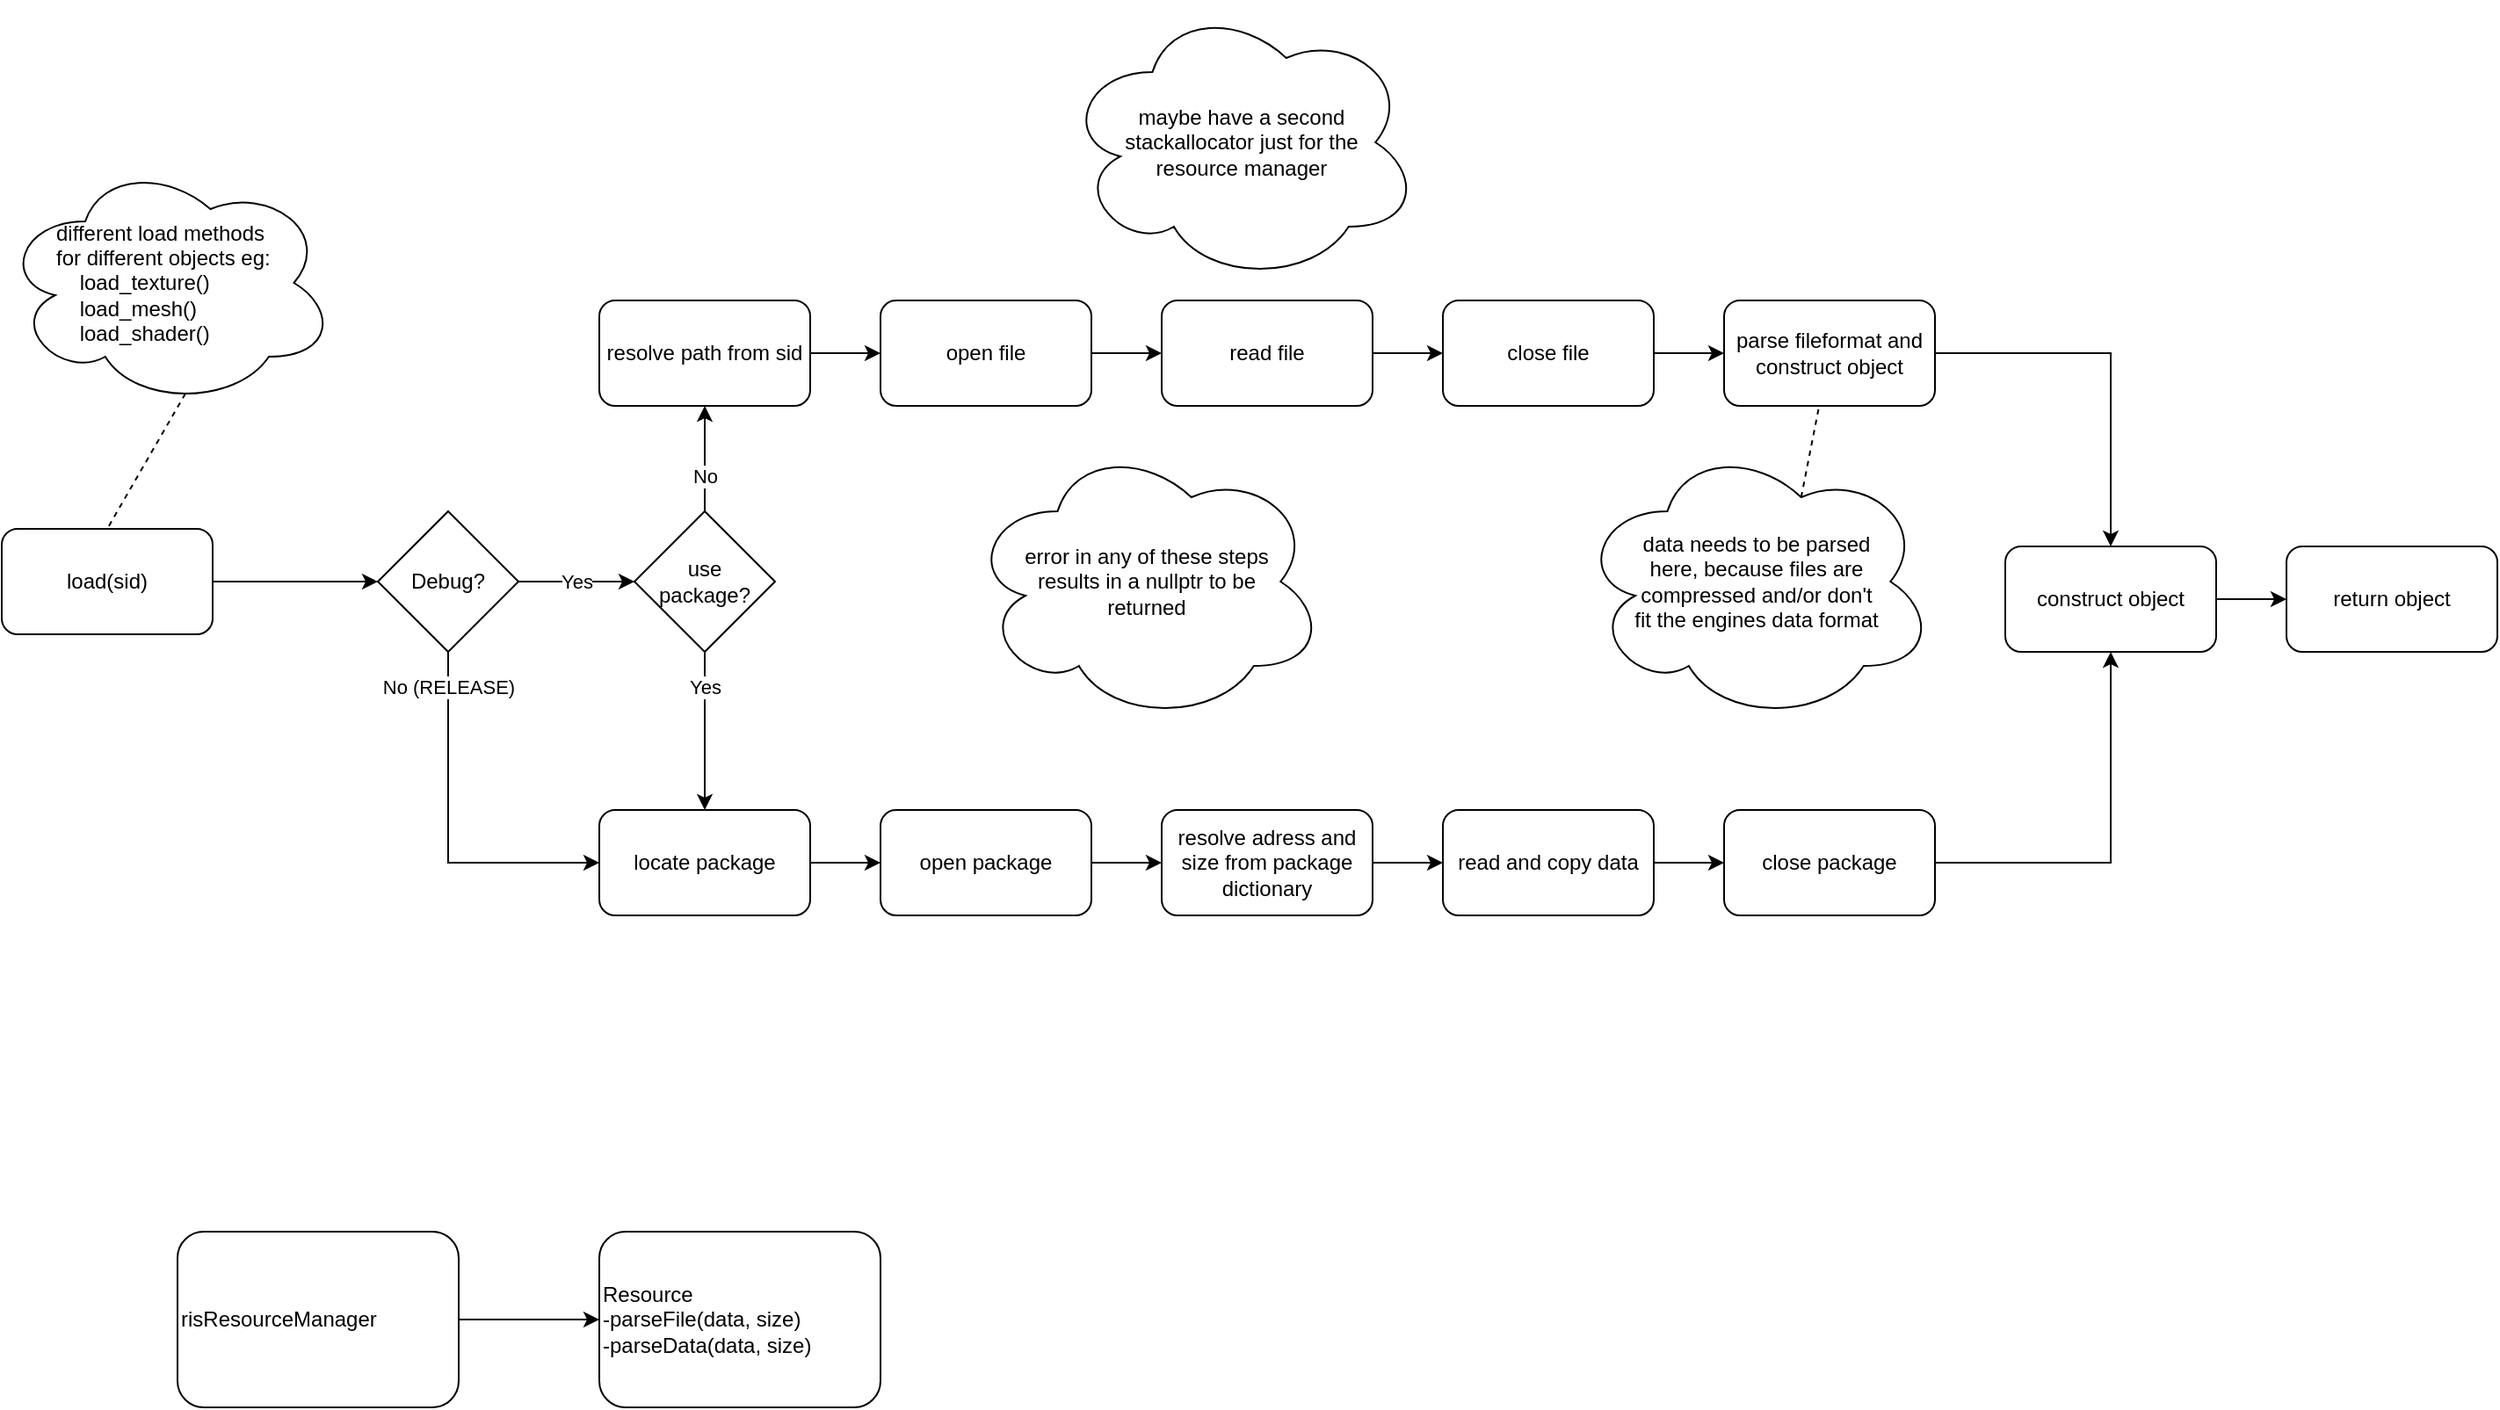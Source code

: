 <mxfile version="13.7.3" type="device"><diagram id="-IpYaBoLsvJ5ZJb4PHZF" name="Seite-1"><mxGraphModel dx="1422" dy="822" grid="1" gridSize="10" guides="1" tooltips="1" connect="1" arrows="1" fold="1" page="1" pageScale="1" pageWidth="827" pageHeight="1169" math="0" shadow="0"><root><mxCell id="0"/><mxCell id="1" parent="0"/><mxCell id="hpedTbyDyqOUfX3L9S_A-4" style="edgeStyle=orthogonalEdgeStyle;rounded=0;orthogonalLoop=1;jettySize=auto;html=1;entryX=0;entryY=0.5;entryDx=0;entryDy=0;" parent="1" source="hpedTbyDyqOUfX3L9S_A-1" target="hpedTbyDyqOUfX3L9S_A-2" edge="1"><mxGeometry relative="1" as="geometry"/></mxCell><mxCell id="hpedTbyDyqOUfX3L9S_A-1" value="load(sid)" style="rounded=1;whiteSpace=wrap;html=1;" parent="1" vertex="1"><mxGeometry x="20" y="320" width="120" height="60" as="geometry"/></mxCell><mxCell id="hpedTbyDyqOUfX3L9S_A-5" value="Yes" style="edgeStyle=orthogonalEdgeStyle;rounded=0;orthogonalLoop=1;jettySize=auto;html=1;" parent="1" source="hpedTbyDyqOUfX3L9S_A-2" target="hpedTbyDyqOUfX3L9S_A-3" edge="1"><mxGeometry relative="1" as="geometry"/></mxCell><mxCell id="hpedTbyDyqOUfX3L9S_A-7" value="No (RELEASE)" style="edgeStyle=orthogonalEdgeStyle;rounded=0;orthogonalLoop=1;jettySize=auto;html=1;entryX=0;entryY=0.5;entryDx=0;entryDy=0;" parent="1" source="hpedTbyDyqOUfX3L9S_A-2" target="hpedTbyDyqOUfX3L9S_A-6" edge="1"><mxGeometry x="-0.806" relative="1" as="geometry"><Array as="points"><mxPoint x="274" y="510"/></Array><mxPoint as="offset"/></mxGeometry></mxCell><mxCell id="hpedTbyDyqOUfX3L9S_A-2" value="Debug?" style="rhombus;whiteSpace=wrap;html=1;" parent="1" vertex="1"><mxGeometry x="234" y="310" width="80" height="80" as="geometry"/></mxCell><mxCell id="hpedTbyDyqOUfX3L9S_A-9" value="Yes" style="edgeStyle=orthogonalEdgeStyle;rounded=0;orthogonalLoop=1;jettySize=auto;html=1;entryX=0.5;entryY=0;entryDx=0;entryDy=0;" parent="1" source="hpedTbyDyqOUfX3L9S_A-3" target="hpedTbyDyqOUfX3L9S_A-6" edge="1"><mxGeometry x="-0.556" relative="1" as="geometry"><mxPoint as="offset"/></mxGeometry></mxCell><mxCell id="hpedTbyDyqOUfX3L9S_A-11" value="No" style="edgeStyle=orthogonalEdgeStyle;rounded=0;orthogonalLoop=1;jettySize=auto;html=1;" parent="1" source="hpedTbyDyqOUfX3L9S_A-3" target="hpedTbyDyqOUfX3L9S_A-10" edge="1"><mxGeometry x="-0.333" relative="1" as="geometry"><mxPoint as="offset"/></mxGeometry></mxCell><mxCell id="hpedTbyDyqOUfX3L9S_A-3" value="use&lt;br&gt;package?" style="rhombus;whiteSpace=wrap;html=1;" parent="1" vertex="1"><mxGeometry x="380" y="310" width="80" height="80" as="geometry"/></mxCell><mxCell id="hpedTbyDyqOUfX3L9S_A-17" style="edgeStyle=orthogonalEdgeStyle;rounded=0;orthogonalLoop=1;jettySize=auto;html=1;" parent="1" source="hpedTbyDyqOUfX3L9S_A-6" target="hpedTbyDyqOUfX3L9S_A-16" edge="1"><mxGeometry relative="1" as="geometry"/></mxCell><mxCell id="hpedTbyDyqOUfX3L9S_A-6" value="locate package" style="rounded=1;whiteSpace=wrap;html=1;" parent="1" vertex="1"><mxGeometry x="360" y="480" width="120" height="60" as="geometry"/></mxCell><mxCell id="hpedTbyDyqOUfX3L9S_A-39" style="edgeStyle=orthogonalEdgeStyle;rounded=0;orthogonalLoop=1;jettySize=auto;html=1;" parent="1" source="hpedTbyDyqOUfX3L9S_A-10" target="hpedTbyDyqOUfX3L9S_A-33" edge="1"><mxGeometry relative="1" as="geometry"/></mxCell><mxCell id="hpedTbyDyqOUfX3L9S_A-10" value="resolve path from sid" style="rounded=1;whiteSpace=wrap;html=1;" parent="1" vertex="1"><mxGeometry x="360" y="190" width="120" height="60" as="geometry"/></mxCell><mxCell id="hpedTbyDyqOUfX3L9S_A-19" style="edgeStyle=orthogonalEdgeStyle;rounded=0;orthogonalLoop=1;jettySize=auto;html=1;" parent="1" source="hpedTbyDyqOUfX3L9S_A-16" target="hpedTbyDyqOUfX3L9S_A-18" edge="1"><mxGeometry relative="1" as="geometry"/></mxCell><mxCell id="hpedTbyDyqOUfX3L9S_A-16" value="open package" style="rounded=1;whiteSpace=wrap;html=1;" parent="1" vertex="1"><mxGeometry x="520" y="480" width="120" height="60" as="geometry"/></mxCell><mxCell id="hpedTbyDyqOUfX3L9S_A-18" value="resolve adress and size from package dictionary" style="rounded=1;whiteSpace=wrap;html=1;" parent="1" vertex="1"><mxGeometry x="680" y="480" width="120" height="60" as="geometry"/></mxCell><mxCell id="hpedTbyDyqOUfX3L9S_A-28" style="edgeStyle=orthogonalEdgeStyle;rounded=0;orthogonalLoop=1;jettySize=auto;html=1;exitX=1;exitY=0.5;exitDx=0;exitDy=0;" parent="1" source="hpedTbyDyqOUfX3L9S_A-18" target="hpedTbyDyqOUfX3L9S_A-27" edge="1"><mxGeometry relative="1" as="geometry"><mxPoint x="960" y="510" as="sourcePoint"/></mxGeometry></mxCell><mxCell id="hpedTbyDyqOUfX3L9S_A-31" style="edgeStyle=orthogonalEdgeStyle;rounded=0;orthogonalLoop=1;jettySize=auto;html=1;" parent="1" source="hpedTbyDyqOUfX3L9S_A-27" target="hpedTbyDyqOUfX3L9S_A-29" edge="1"><mxGeometry relative="1" as="geometry"/></mxCell><mxCell id="hpedTbyDyqOUfX3L9S_A-27" value="read and copy data" style="rounded=1;whiteSpace=wrap;html=1;" parent="1" vertex="1"><mxGeometry x="840" y="480" width="120" height="60" as="geometry"/></mxCell><mxCell id="hpedTbyDyqOUfX3L9S_A-54" style="edgeStyle=orthogonalEdgeStyle;rounded=0;orthogonalLoop=1;jettySize=auto;html=1;entryX=0.5;entryY=1;entryDx=0;entryDy=0;" parent="1" source="hpedTbyDyqOUfX3L9S_A-29" target="hpedTbyDyqOUfX3L9S_A-52" edge="1"><mxGeometry relative="1" as="geometry"/></mxCell><mxCell id="hpedTbyDyqOUfX3L9S_A-29" value="close package" style="rounded=1;whiteSpace=wrap;html=1;" parent="1" vertex="1"><mxGeometry x="1000" y="480" width="120" height="60" as="geometry"/></mxCell><mxCell id="hpedTbyDyqOUfX3L9S_A-41" style="edgeStyle=orthogonalEdgeStyle;rounded=0;orthogonalLoop=1;jettySize=auto;html=1;" parent="1" source="hpedTbyDyqOUfX3L9S_A-33" target="hpedTbyDyqOUfX3L9S_A-34" edge="1"><mxGeometry relative="1" as="geometry"/></mxCell><mxCell id="hpedTbyDyqOUfX3L9S_A-33" value="open file" style="rounded=1;whiteSpace=wrap;html=1;" parent="1" vertex="1"><mxGeometry x="520" y="190" width="120" height="60" as="geometry"/></mxCell><mxCell id="hpedTbyDyqOUfX3L9S_A-43" style="edgeStyle=orthogonalEdgeStyle;rounded=0;orthogonalLoop=1;jettySize=auto;html=1;" parent="1" source="hpedTbyDyqOUfX3L9S_A-34" target="hpedTbyDyqOUfX3L9S_A-36" edge="1"><mxGeometry relative="1" as="geometry"/></mxCell><mxCell id="hpedTbyDyqOUfX3L9S_A-34" value="read file" style="rounded=1;whiteSpace=wrap;html=1;" parent="1" vertex="1"><mxGeometry x="680" y="190" width="120" height="60" as="geometry"/></mxCell><mxCell id="hpedTbyDyqOUfX3L9S_A-51" style="edgeStyle=orthogonalEdgeStyle;rounded=0;orthogonalLoop=1;jettySize=auto;html=1;" parent="1" source="hpedTbyDyqOUfX3L9S_A-36" target="hpedTbyDyqOUfX3L9S_A-50" edge="1"><mxGeometry relative="1" as="geometry"/></mxCell><mxCell id="hpedTbyDyqOUfX3L9S_A-36" value="close file" style="rounded=1;whiteSpace=wrap;html=1;" parent="1" vertex="1"><mxGeometry x="840" y="190" width="120" height="60" as="geometry"/></mxCell><mxCell id="hpedTbyDyqOUfX3L9S_A-45" value="maybe have a second stackallocator just for the resource manager" style="ellipse;shape=cloud;whiteSpace=wrap;html=1;spacingTop=30;spacingLeft=30;spacingRight=30;spacingBottom=30;" parent="1" vertex="1"><mxGeometry x="624" y="20" width="203" height="160" as="geometry"/></mxCell><mxCell id="hpedTbyDyqOUfX3L9S_A-47" value="return object" style="rounded=1;whiteSpace=wrap;html=1;" parent="1" vertex="1"><mxGeometry x="1320" y="330" width="120" height="60" as="geometry"/></mxCell><mxCell id="hpedTbyDyqOUfX3L9S_A-55" style="edgeStyle=orthogonalEdgeStyle;rounded=0;orthogonalLoop=1;jettySize=auto;html=1;" parent="1" source="hpedTbyDyqOUfX3L9S_A-50" target="hpedTbyDyqOUfX3L9S_A-52" edge="1"><mxGeometry relative="1" as="geometry"/></mxCell><mxCell id="hpedTbyDyqOUfX3L9S_A-50" value="parse fileformat and construct object" style="rounded=1;whiteSpace=wrap;html=1;" parent="1" vertex="1"><mxGeometry x="1000" y="190" width="120" height="60" as="geometry"/></mxCell><mxCell id="hpedTbyDyqOUfX3L9S_A-53" style="edgeStyle=orthogonalEdgeStyle;rounded=0;orthogonalLoop=1;jettySize=auto;html=1;entryX=0;entryY=0.5;entryDx=0;entryDy=0;" parent="1" source="hpedTbyDyqOUfX3L9S_A-52" target="hpedTbyDyqOUfX3L9S_A-47" edge="1"><mxGeometry relative="1" as="geometry"/></mxCell><mxCell id="hpedTbyDyqOUfX3L9S_A-52" value="construct object" style="rounded=1;whiteSpace=wrap;html=1;" parent="1" vertex="1"><mxGeometry x="1160" y="330" width="120" height="60" as="geometry"/></mxCell><mxCell id="hpedTbyDyqOUfX3L9S_A-57" style="rounded=0;orthogonalLoop=1;jettySize=auto;html=1;exitX=0.625;exitY=0.2;exitDx=0;exitDy=0;exitPerimeter=0;dashed=1;endArrow=none;endFill=0;" parent="1" source="hpedTbyDyqOUfX3L9S_A-56" target="hpedTbyDyqOUfX3L9S_A-50" edge="1"><mxGeometry relative="1" as="geometry"/></mxCell><mxCell id="hpedTbyDyqOUfX3L9S_A-56" value="data needs to be parsed here, because files are compressed and/or don't fit the engines data format" style="ellipse;shape=cloud;whiteSpace=wrap;html=1;spacingTop=30;spacingLeft=30;spacingRight=30;spacingBottom=30;" parent="1" vertex="1"><mxGeometry x="917" y="270" width="203" height="160" as="geometry"/></mxCell><mxCell id="hpedTbyDyqOUfX3L9S_A-62" style="edgeStyle=none;rounded=0;orthogonalLoop=1;jettySize=auto;html=1;entryX=0.5;entryY=0;entryDx=0;entryDy=0;dashed=1;endArrow=none;endFill=0;exitX=0.55;exitY=0.95;exitDx=0;exitDy=0;exitPerimeter=0;" parent="1" source="hpedTbyDyqOUfX3L9S_A-61" target="hpedTbyDyqOUfX3L9S_A-1" edge="1"><mxGeometry relative="1" as="geometry"/></mxCell><mxCell id="hpedTbyDyqOUfX3L9S_A-61" value="&lt;div style=&quot;text-align: left&quot;&gt;different load methods for different objects eg:&lt;/div&gt;&lt;div style=&quot;text-align: left&quot;&gt;&lt;span&gt;&amp;nbsp; &amp;nbsp; load_texture()&lt;/span&gt;&lt;/div&gt;&lt;div style=&quot;text-align: left&quot;&gt;&lt;span&gt;&amp;nbsp; &amp;nbsp; load_mesh()&lt;/span&gt;&lt;/div&gt;&lt;div style=&quot;text-align: left&quot;&gt;&lt;span&gt;&amp;nbsp; &amp;nbsp; load_shader()&lt;/span&gt;&lt;/div&gt;" style="ellipse;shape=cloud;whiteSpace=wrap;html=1;spacingLeft=30;spacingBottom=30;spacingRight=30;spacingTop=30;" parent="1" vertex="1"><mxGeometry x="20" y="110" width="190" height="140" as="geometry"/></mxCell><mxCell id="hpedTbyDyqOUfX3L9S_A-64" value="error in any of these steps results in a nullptr to be returned" style="ellipse;shape=cloud;whiteSpace=wrap;html=1;spacingTop=30;spacingLeft=30;spacingRight=30;spacingBottom=30;" parent="1" vertex="1"><mxGeometry x="570" y="270" width="203" height="160" as="geometry"/></mxCell><mxCell id="NaoNlC-nFy6ZWe_MZU-R-1" value="Resource&lt;br&gt;-parseFile(data, size)&lt;br&gt;-parseData(data, size)" style="rounded=1;whiteSpace=wrap;html=1;align=left;" vertex="1" parent="1"><mxGeometry x="360" y="720" width="160" height="100" as="geometry"/></mxCell><mxCell id="NaoNlC-nFy6ZWe_MZU-R-3" style="edgeStyle=orthogonalEdgeStyle;rounded=0;orthogonalLoop=1;jettySize=auto;html=1;entryX=0;entryY=0.5;entryDx=0;entryDy=0;" edge="1" parent="1" source="NaoNlC-nFy6ZWe_MZU-R-2" target="NaoNlC-nFy6ZWe_MZU-R-1"><mxGeometry relative="1" as="geometry"/></mxCell><mxCell id="NaoNlC-nFy6ZWe_MZU-R-2" value="risResourceManager" style="rounded=1;whiteSpace=wrap;html=1;align=left;" vertex="1" parent="1"><mxGeometry x="120" y="720" width="160" height="100" as="geometry"/></mxCell></root></mxGraphModel></diagram></mxfile>